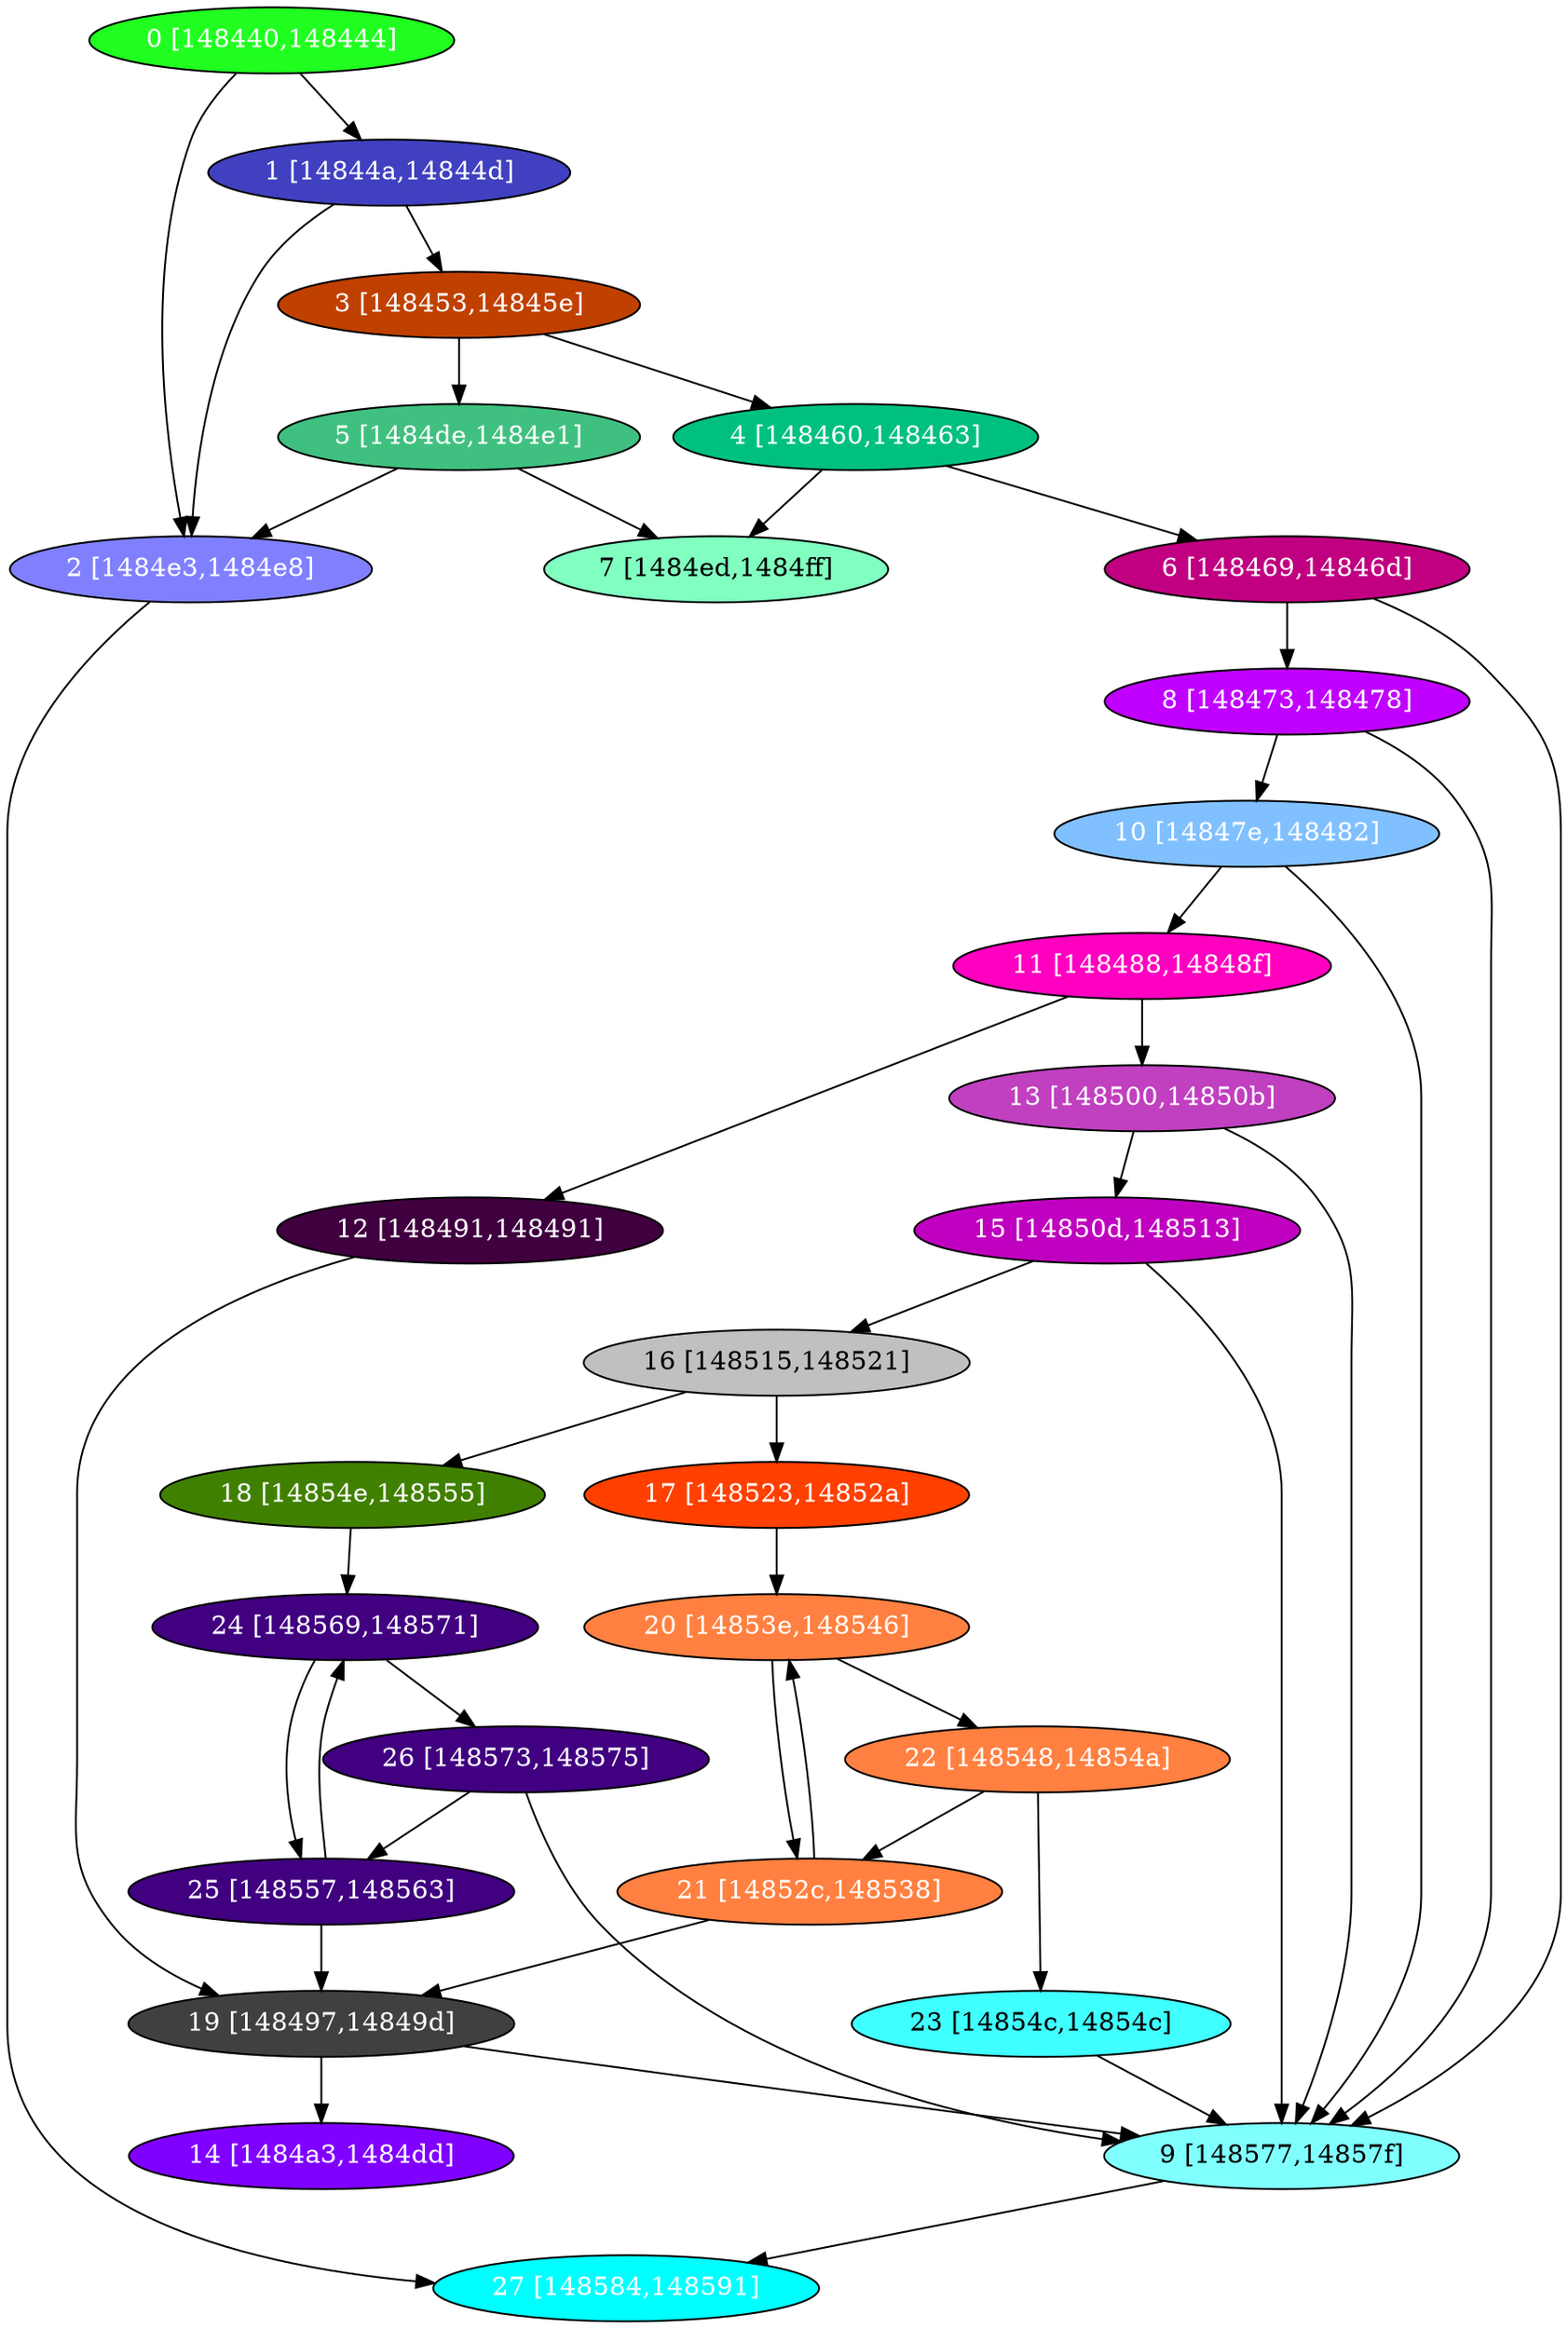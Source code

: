 diGraph libnss3{
	libnss3_0  [style=filled fillcolor="#20FF20" fontcolor="#ffffff" shape=oval label="0 [148440,148444]"]
	libnss3_1  [style=filled fillcolor="#4040C0" fontcolor="#ffffff" shape=oval label="1 [14844a,14844d]"]
	libnss3_2  [style=filled fillcolor="#8080FF" fontcolor="#ffffff" shape=oval label="2 [1484e3,1484e8]"]
	libnss3_3  [style=filled fillcolor="#C04000" fontcolor="#ffffff" shape=oval label="3 [148453,14845e]"]
	libnss3_4  [style=filled fillcolor="#00C080" fontcolor="#ffffff" shape=oval label="4 [148460,148463]"]
	libnss3_5  [style=filled fillcolor="#40C080" fontcolor="#ffffff" shape=oval label="5 [1484de,1484e1]"]
	libnss3_6  [style=filled fillcolor="#C00080" fontcolor="#ffffff" shape=oval label="6 [148469,14846d]"]
	libnss3_7  [style=filled fillcolor="#80FFC0" fontcolor="#000000" shape=oval label="7 [1484ed,1484ff]"]
	libnss3_8  [style=filled fillcolor="#C000FF" fontcolor="#ffffff" shape=oval label="8 [148473,148478]"]
	libnss3_9  [style=filled fillcolor="#80FFFF" fontcolor="#000000" shape=oval label="9 [148577,14857f]"]
	libnss3_a  [style=filled fillcolor="#80C0FF" fontcolor="#ffffff" shape=oval label="10 [14847e,148482]"]
	libnss3_b  [style=filled fillcolor="#FF00C0" fontcolor="#ffffff" shape=oval label="11 [148488,14848f]"]
	libnss3_c  [style=filled fillcolor="#400040" fontcolor="#ffffff" shape=oval label="12 [148491,148491]"]
	libnss3_d  [style=filled fillcolor="#C040C0" fontcolor="#ffffff" shape=oval label="13 [148500,14850b]"]
	libnss3_e  [style=filled fillcolor="#8000FF" fontcolor="#ffffff" shape=oval label="14 [1484a3,1484dd]"]
	libnss3_f  [style=filled fillcolor="#C000C0" fontcolor="#ffffff" shape=oval label="15 [14850d,148513]"]
	libnss3_10  [style=filled fillcolor="#C0C0C0" fontcolor="#000000" shape=oval label="16 [148515,148521]"]
	libnss3_11  [style=filled fillcolor="#FF4000" fontcolor="#ffffff" shape=oval label="17 [148523,14852a]"]
	libnss3_12  [style=filled fillcolor="#408000" fontcolor="#ffffff" shape=oval label="18 [14854e,148555]"]
	libnss3_13  [style=filled fillcolor="#404040" fontcolor="#ffffff" shape=oval label="19 [148497,14849d]"]
	libnss3_14  [style=filled fillcolor="#FF8040" fontcolor="#ffffff" shape=oval label="20 [14853e,148546]"]
	libnss3_15  [style=filled fillcolor="#FF8040" fontcolor="#ffffff" shape=oval label="21 [14852c,148538]"]
	libnss3_16  [style=filled fillcolor="#FF8040" fontcolor="#ffffff" shape=oval label="22 [148548,14854a]"]
	libnss3_17  [style=filled fillcolor="#40FFFF" fontcolor="#000000" shape=oval label="23 [14854c,14854c]"]
	libnss3_18  [style=filled fillcolor="#400080" fontcolor="#ffffff" shape=oval label="24 [148569,148571]"]
	libnss3_19  [style=filled fillcolor="#400080" fontcolor="#ffffff" shape=oval label="25 [148557,148563]"]
	libnss3_1a  [style=filled fillcolor="#400080" fontcolor="#ffffff" shape=oval label="26 [148573,148575]"]
	libnss3_1b  [style=filled fillcolor="#00FFFF" fontcolor="#ffffff" shape=oval label="27 [148584,148591]"]

	libnss3_0 -> libnss3_1
	libnss3_0 -> libnss3_2
	libnss3_1 -> libnss3_2
	libnss3_1 -> libnss3_3
	libnss3_2 -> libnss3_1b
	libnss3_3 -> libnss3_4
	libnss3_3 -> libnss3_5
	libnss3_4 -> libnss3_6
	libnss3_4 -> libnss3_7
	libnss3_5 -> libnss3_2
	libnss3_5 -> libnss3_7
	libnss3_6 -> libnss3_8
	libnss3_6 -> libnss3_9
	libnss3_8 -> libnss3_9
	libnss3_8 -> libnss3_a
	libnss3_9 -> libnss3_1b
	libnss3_a -> libnss3_9
	libnss3_a -> libnss3_b
	libnss3_b -> libnss3_c
	libnss3_b -> libnss3_d
	libnss3_c -> libnss3_13
	libnss3_d -> libnss3_9
	libnss3_d -> libnss3_f
	libnss3_f -> libnss3_9
	libnss3_f -> libnss3_10
	libnss3_10 -> libnss3_11
	libnss3_10 -> libnss3_12
	libnss3_11 -> libnss3_14
	libnss3_12 -> libnss3_18
	libnss3_13 -> libnss3_9
	libnss3_13 -> libnss3_e
	libnss3_14 -> libnss3_15
	libnss3_14 -> libnss3_16
	libnss3_15 -> libnss3_13
	libnss3_15 -> libnss3_14
	libnss3_16 -> libnss3_15
	libnss3_16 -> libnss3_17
	libnss3_17 -> libnss3_9
	libnss3_18 -> libnss3_19
	libnss3_18 -> libnss3_1a
	libnss3_19 -> libnss3_13
	libnss3_19 -> libnss3_18
	libnss3_1a -> libnss3_9
	libnss3_1a -> libnss3_19
}